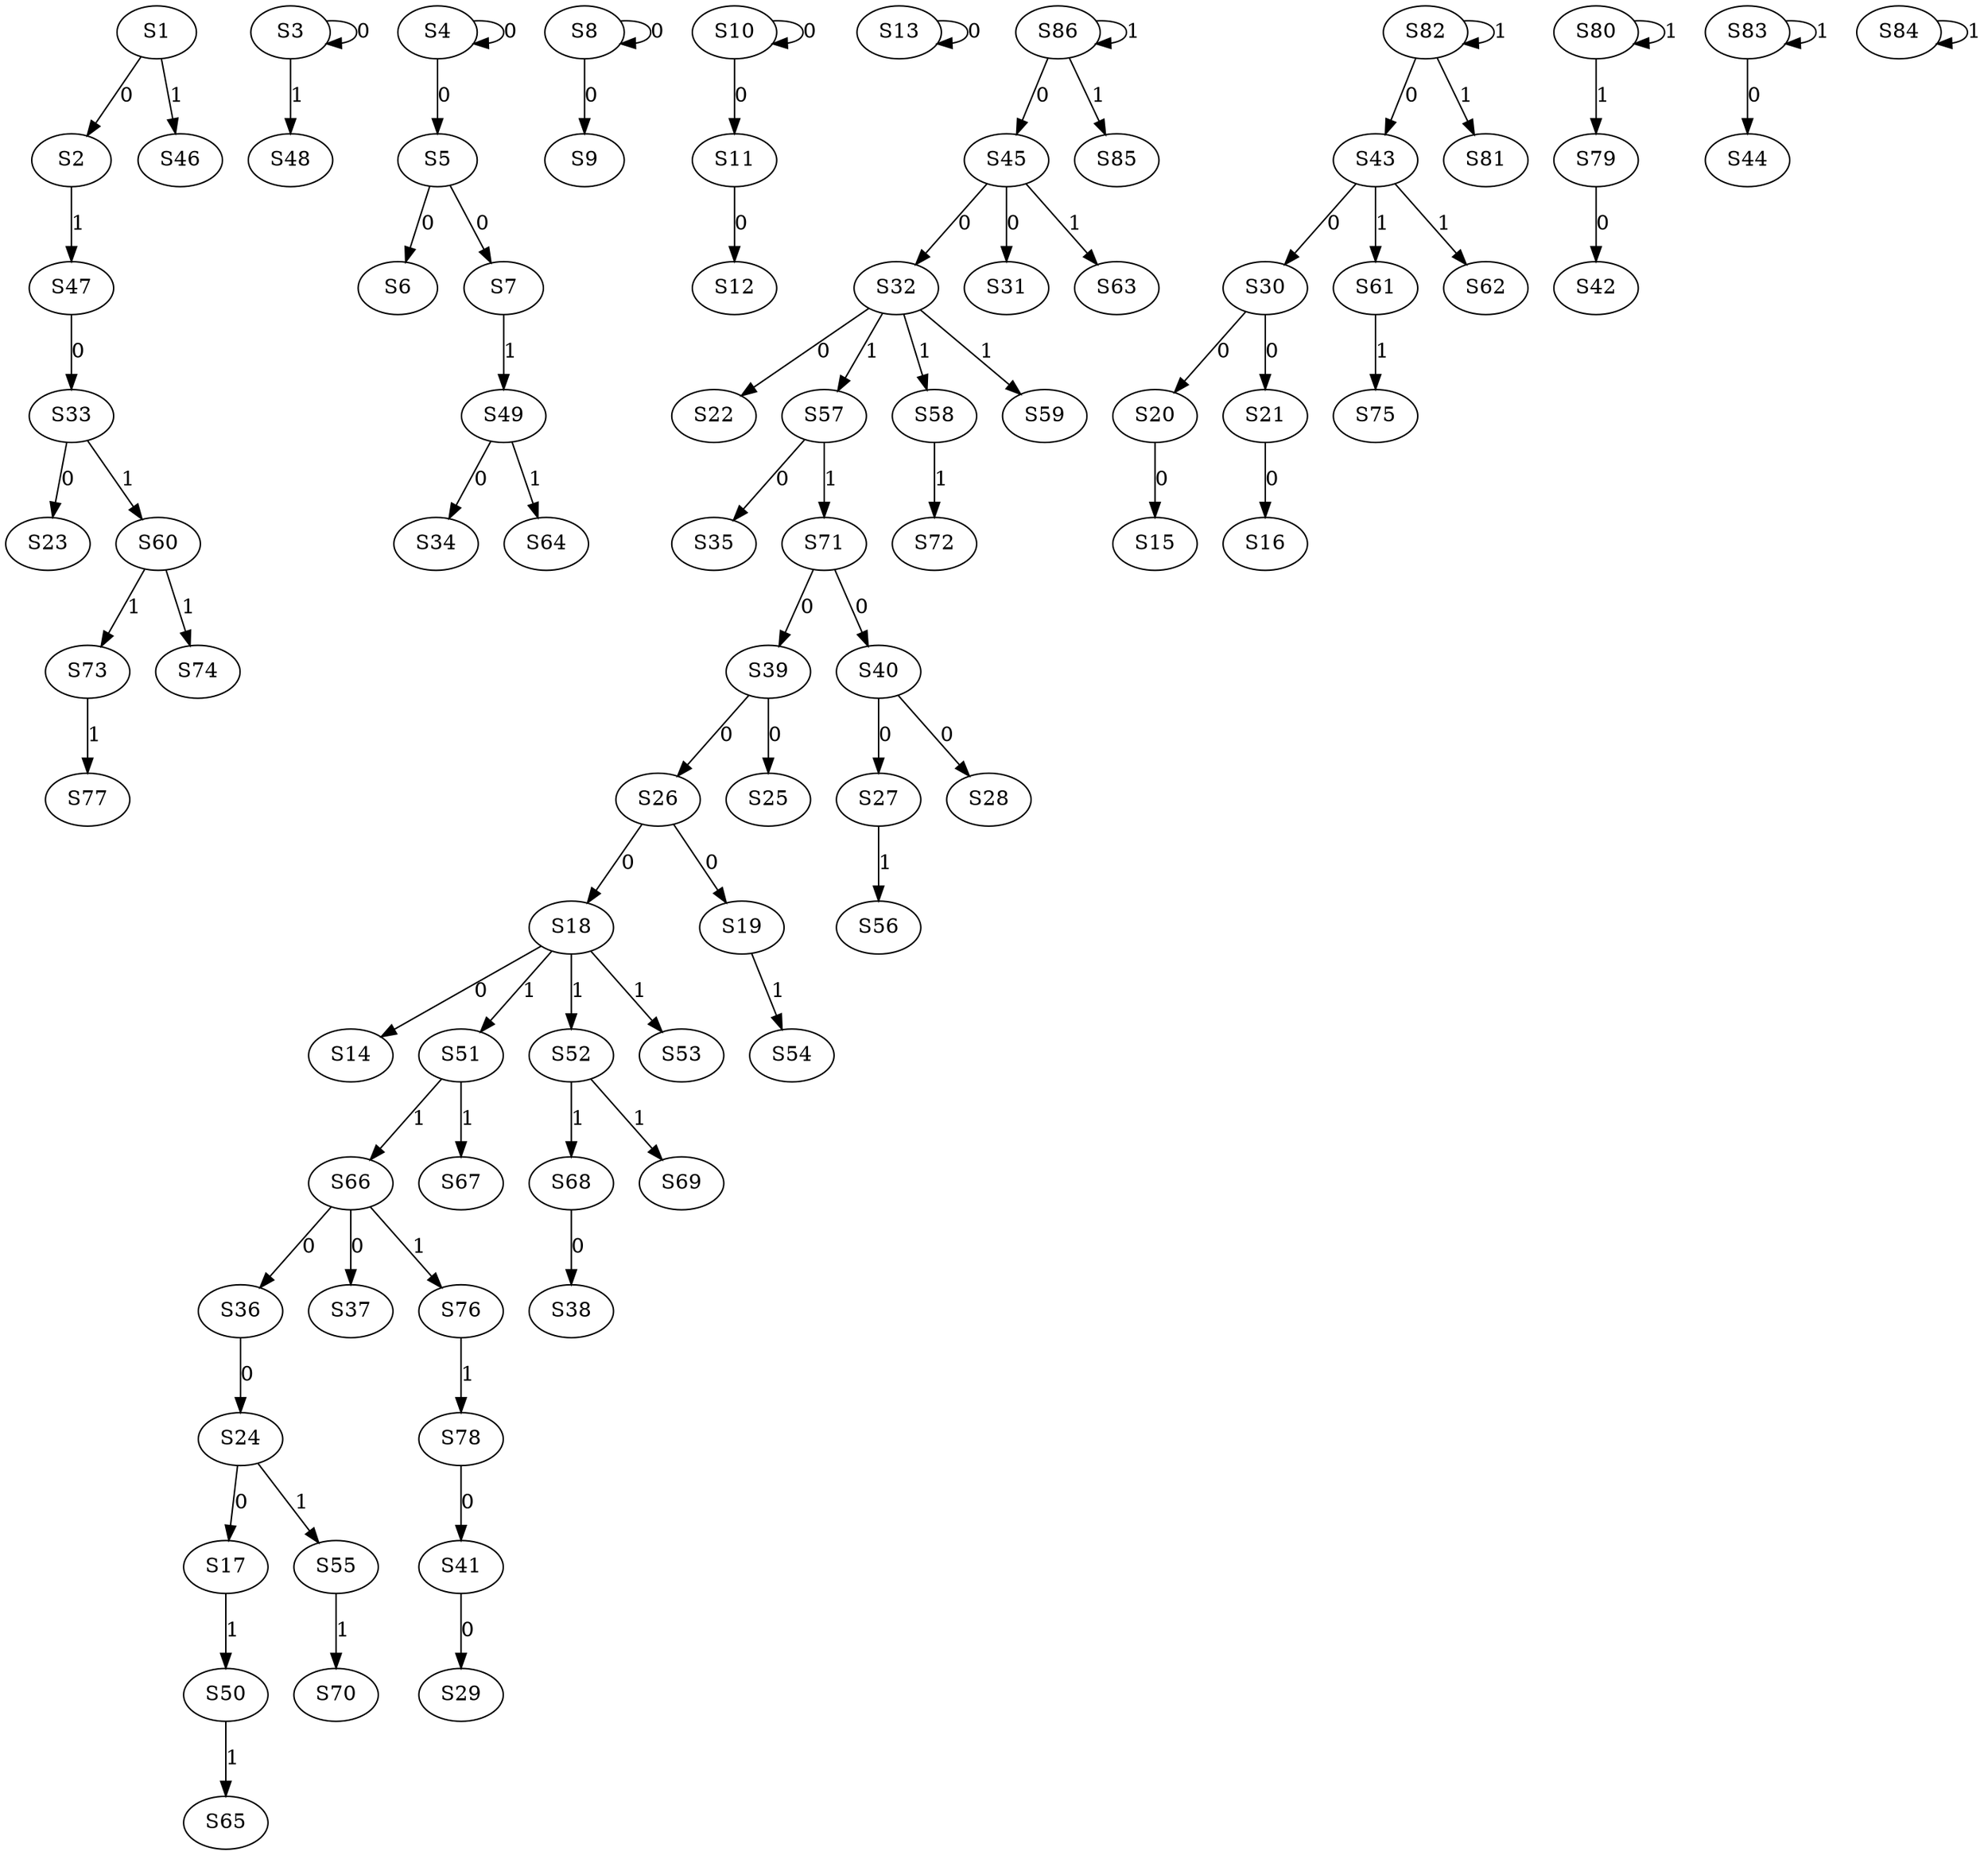 strict digraph {
	S1 -> S2 [ label = 0 ];
	S3 -> S3 [ label = 0 ];
	S4 -> S4 [ label = 0 ];
	S4 -> S5 [ label = 0 ];
	S5 -> S6 [ label = 0 ];
	S5 -> S7 [ label = 0 ];
	S8 -> S8 [ label = 0 ];
	S8 -> S9 [ label = 0 ];
	S10 -> S10 [ label = 0 ];
	S10 -> S11 [ label = 0 ];
	S11 -> S12 [ label = 0 ];
	S13 -> S13 [ label = 0 ];
	S18 -> S14 [ label = 0 ];
	S20 -> S15 [ label = 0 ];
	S21 -> S16 [ label = 0 ];
	S24 -> S17 [ label = 0 ];
	S26 -> S18 [ label = 0 ];
	S26 -> S19 [ label = 0 ];
	S30 -> S20 [ label = 0 ];
	S30 -> S21 [ label = 0 ];
	S32 -> S22 [ label = 0 ];
	S33 -> S23 [ label = 0 ];
	S36 -> S24 [ label = 0 ];
	S39 -> S25 [ label = 0 ];
	S39 -> S26 [ label = 0 ];
	S40 -> S27 [ label = 0 ];
	S40 -> S28 [ label = 0 ];
	S41 -> S29 [ label = 0 ];
	S43 -> S30 [ label = 0 ];
	S45 -> S31 [ label = 0 ];
	S45 -> S32 [ label = 0 ];
	S47 -> S33 [ label = 0 ];
	S49 -> S34 [ label = 0 ];
	S57 -> S35 [ label = 0 ];
	S66 -> S36 [ label = 0 ];
	S66 -> S37 [ label = 0 ];
	S68 -> S38 [ label = 0 ];
	S71 -> S39 [ label = 0 ];
	S71 -> S40 [ label = 0 ];
	S78 -> S41 [ label = 0 ];
	S79 -> S42 [ label = 0 ];
	S82 -> S43 [ label = 0 ];
	S83 -> S44 [ label = 0 ];
	S86 -> S45 [ label = 0 ];
	S1 -> S46 [ label = 1 ];
	S2 -> S47 [ label = 1 ];
	S3 -> S48 [ label = 1 ];
	S7 -> S49 [ label = 1 ];
	S17 -> S50 [ label = 1 ];
	S18 -> S51 [ label = 1 ];
	S18 -> S52 [ label = 1 ];
	S18 -> S53 [ label = 1 ];
	S19 -> S54 [ label = 1 ];
	S24 -> S55 [ label = 1 ];
	S27 -> S56 [ label = 1 ];
	S32 -> S57 [ label = 1 ];
	S32 -> S58 [ label = 1 ];
	S32 -> S59 [ label = 1 ];
	S33 -> S60 [ label = 1 ];
	S43 -> S61 [ label = 1 ];
	S43 -> S62 [ label = 1 ];
	S45 -> S63 [ label = 1 ];
	S49 -> S64 [ label = 1 ];
	S50 -> S65 [ label = 1 ];
	S51 -> S66 [ label = 1 ];
	S51 -> S67 [ label = 1 ];
	S52 -> S68 [ label = 1 ];
	S52 -> S69 [ label = 1 ];
	S55 -> S70 [ label = 1 ];
	S57 -> S71 [ label = 1 ];
	S58 -> S72 [ label = 1 ];
	S60 -> S73 [ label = 1 ];
	S60 -> S74 [ label = 1 ];
	S61 -> S75 [ label = 1 ];
	S66 -> S76 [ label = 1 ];
	S73 -> S77 [ label = 1 ];
	S76 -> S78 [ label = 1 ];
	S80 -> S79 [ label = 1 ];
	S80 -> S80 [ label = 1 ];
	S82 -> S81 [ label = 1 ];
	S82 -> S82 [ label = 1 ];
	S83 -> S83 [ label = 1 ];
	S84 -> S84 [ label = 1 ];
	S86 -> S85 [ label = 1 ];
	S86 -> S86 [ label = 1 ];
}